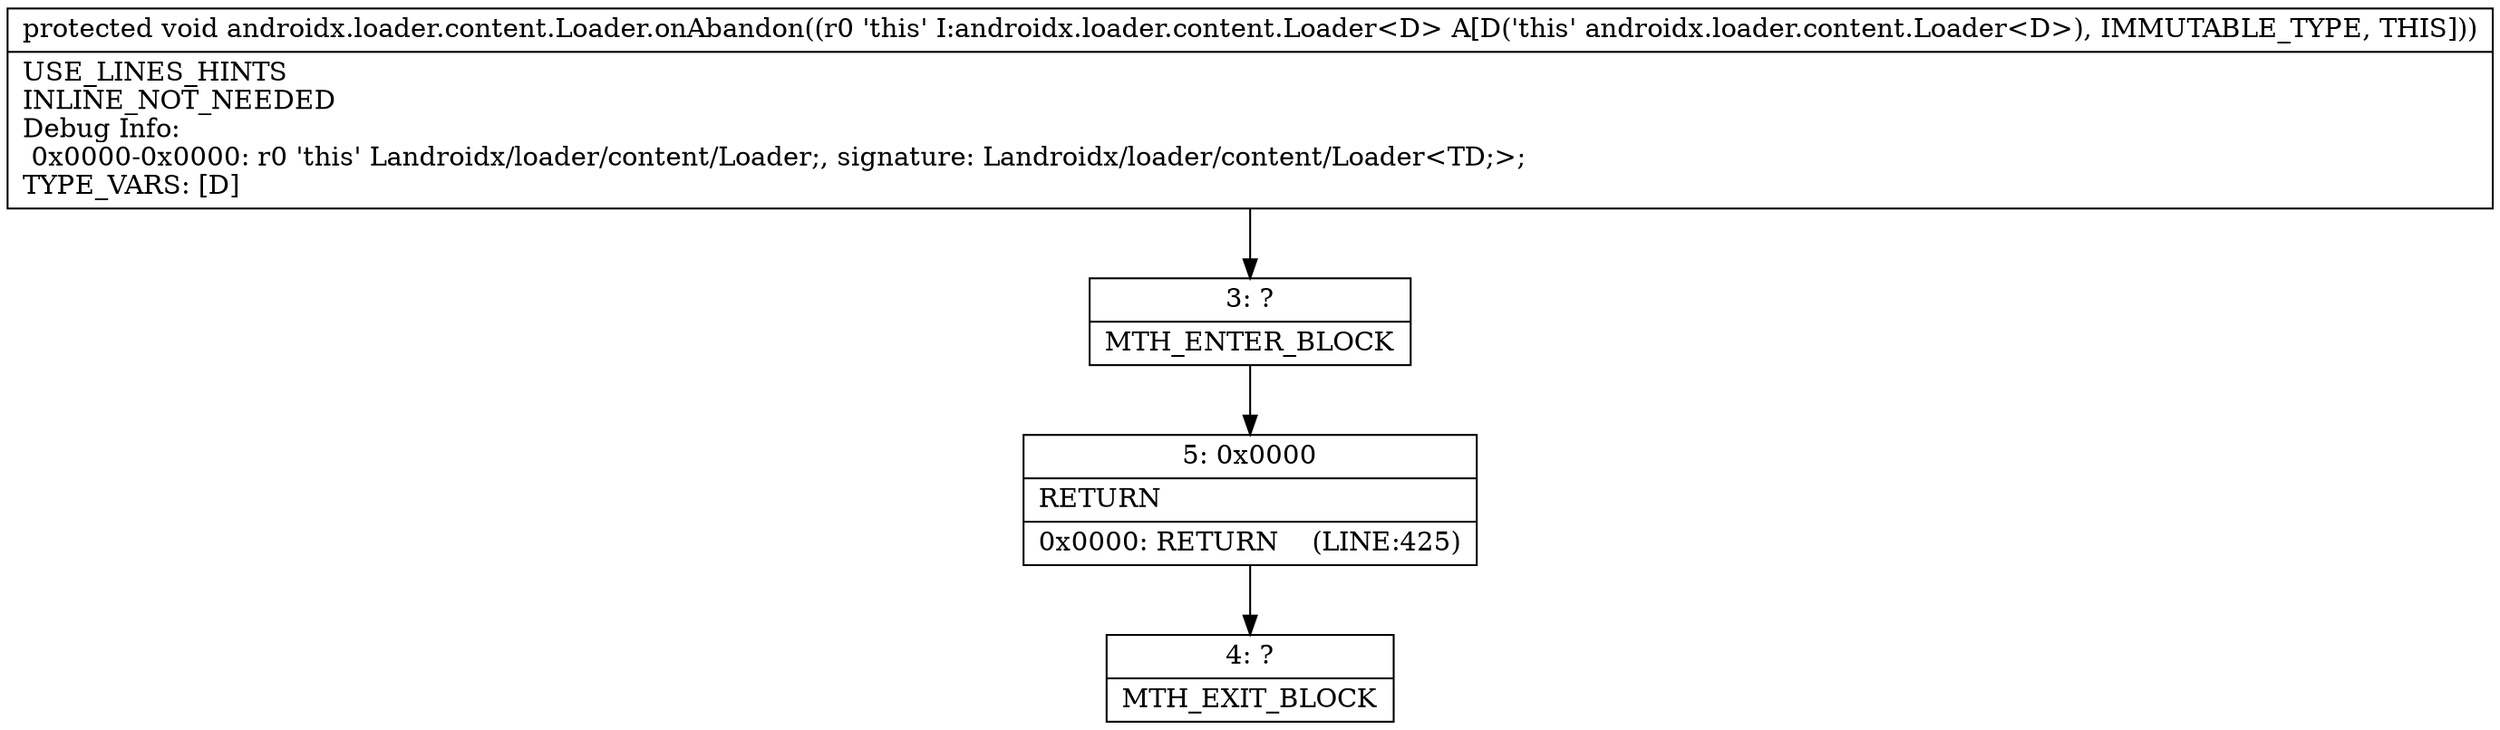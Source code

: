 digraph "CFG forandroidx.loader.content.Loader.onAbandon()V" {
Node_3 [shape=record,label="{3\:\ ?|MTH_ENTER_BLOCK\l}"];
Node_5 [shape=record,label="{5\:\ 0x0000|RETURN\l|0x0000: RETURN    (LINE:425)\l}"];
Node_4 [shape=record,label="{4\:\ ?|MTH_EXIT_BLOCK\l}"];
MethodNode[shape=record,label="{protected void androidx.loader.content.Loader.onAbandon((r0 'this' I:androidx.loader.content.Loader\<D\> A[D('this' androidx.loader.content.Loader\<D\>), IMMUTABLE_TYPE, THIS]))  | USE_LINES_HINTS\lINLINE_NOT_NEEDED\lDebug Info:\l  0x0000\-0x0000: r0 'this' Landroidx\/loader\/content\/Loader;, signature: Landroidx\/loader\/content\/Loader\<TD;\>;\lTYPE_VARS: [D]\l}"];
MethodNode -> Node_3;Node_3 -> Node_5;
Node_5 -> Node_4;
}

